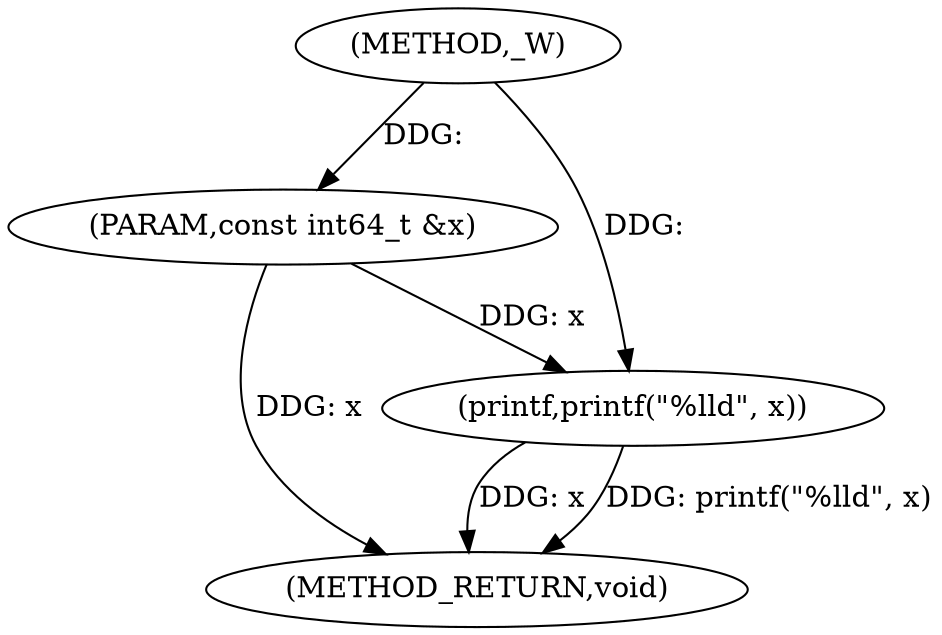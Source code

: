 digraph "_W" {  
"1000177" [label = "(METHOD,_W)" ]
"1000183" [label = "(METHOD_RETURN,void)" ]
"1000178" [label = "(PARAM,const int64_t &x)" ]
"1000180" [label = "(printf,printf(\"%lld\", x))" ]
  "1000178" -> "1000183"  [ label = "DDG: x"] 
  "1000180" -> "1000183"  [ label = "DDG: x"] 
  "1000180" -> "1000183"  [ label = "DDG: printf(\"%lld\", x)"] 
  "1000177" -> "1000178"  [ label = "DDG: "] 
  "1000177" -> "1000180"  [ label = "DDG: "] 
  "1000178" -> "1000180"  [ label = "DDG: x"] 
}
